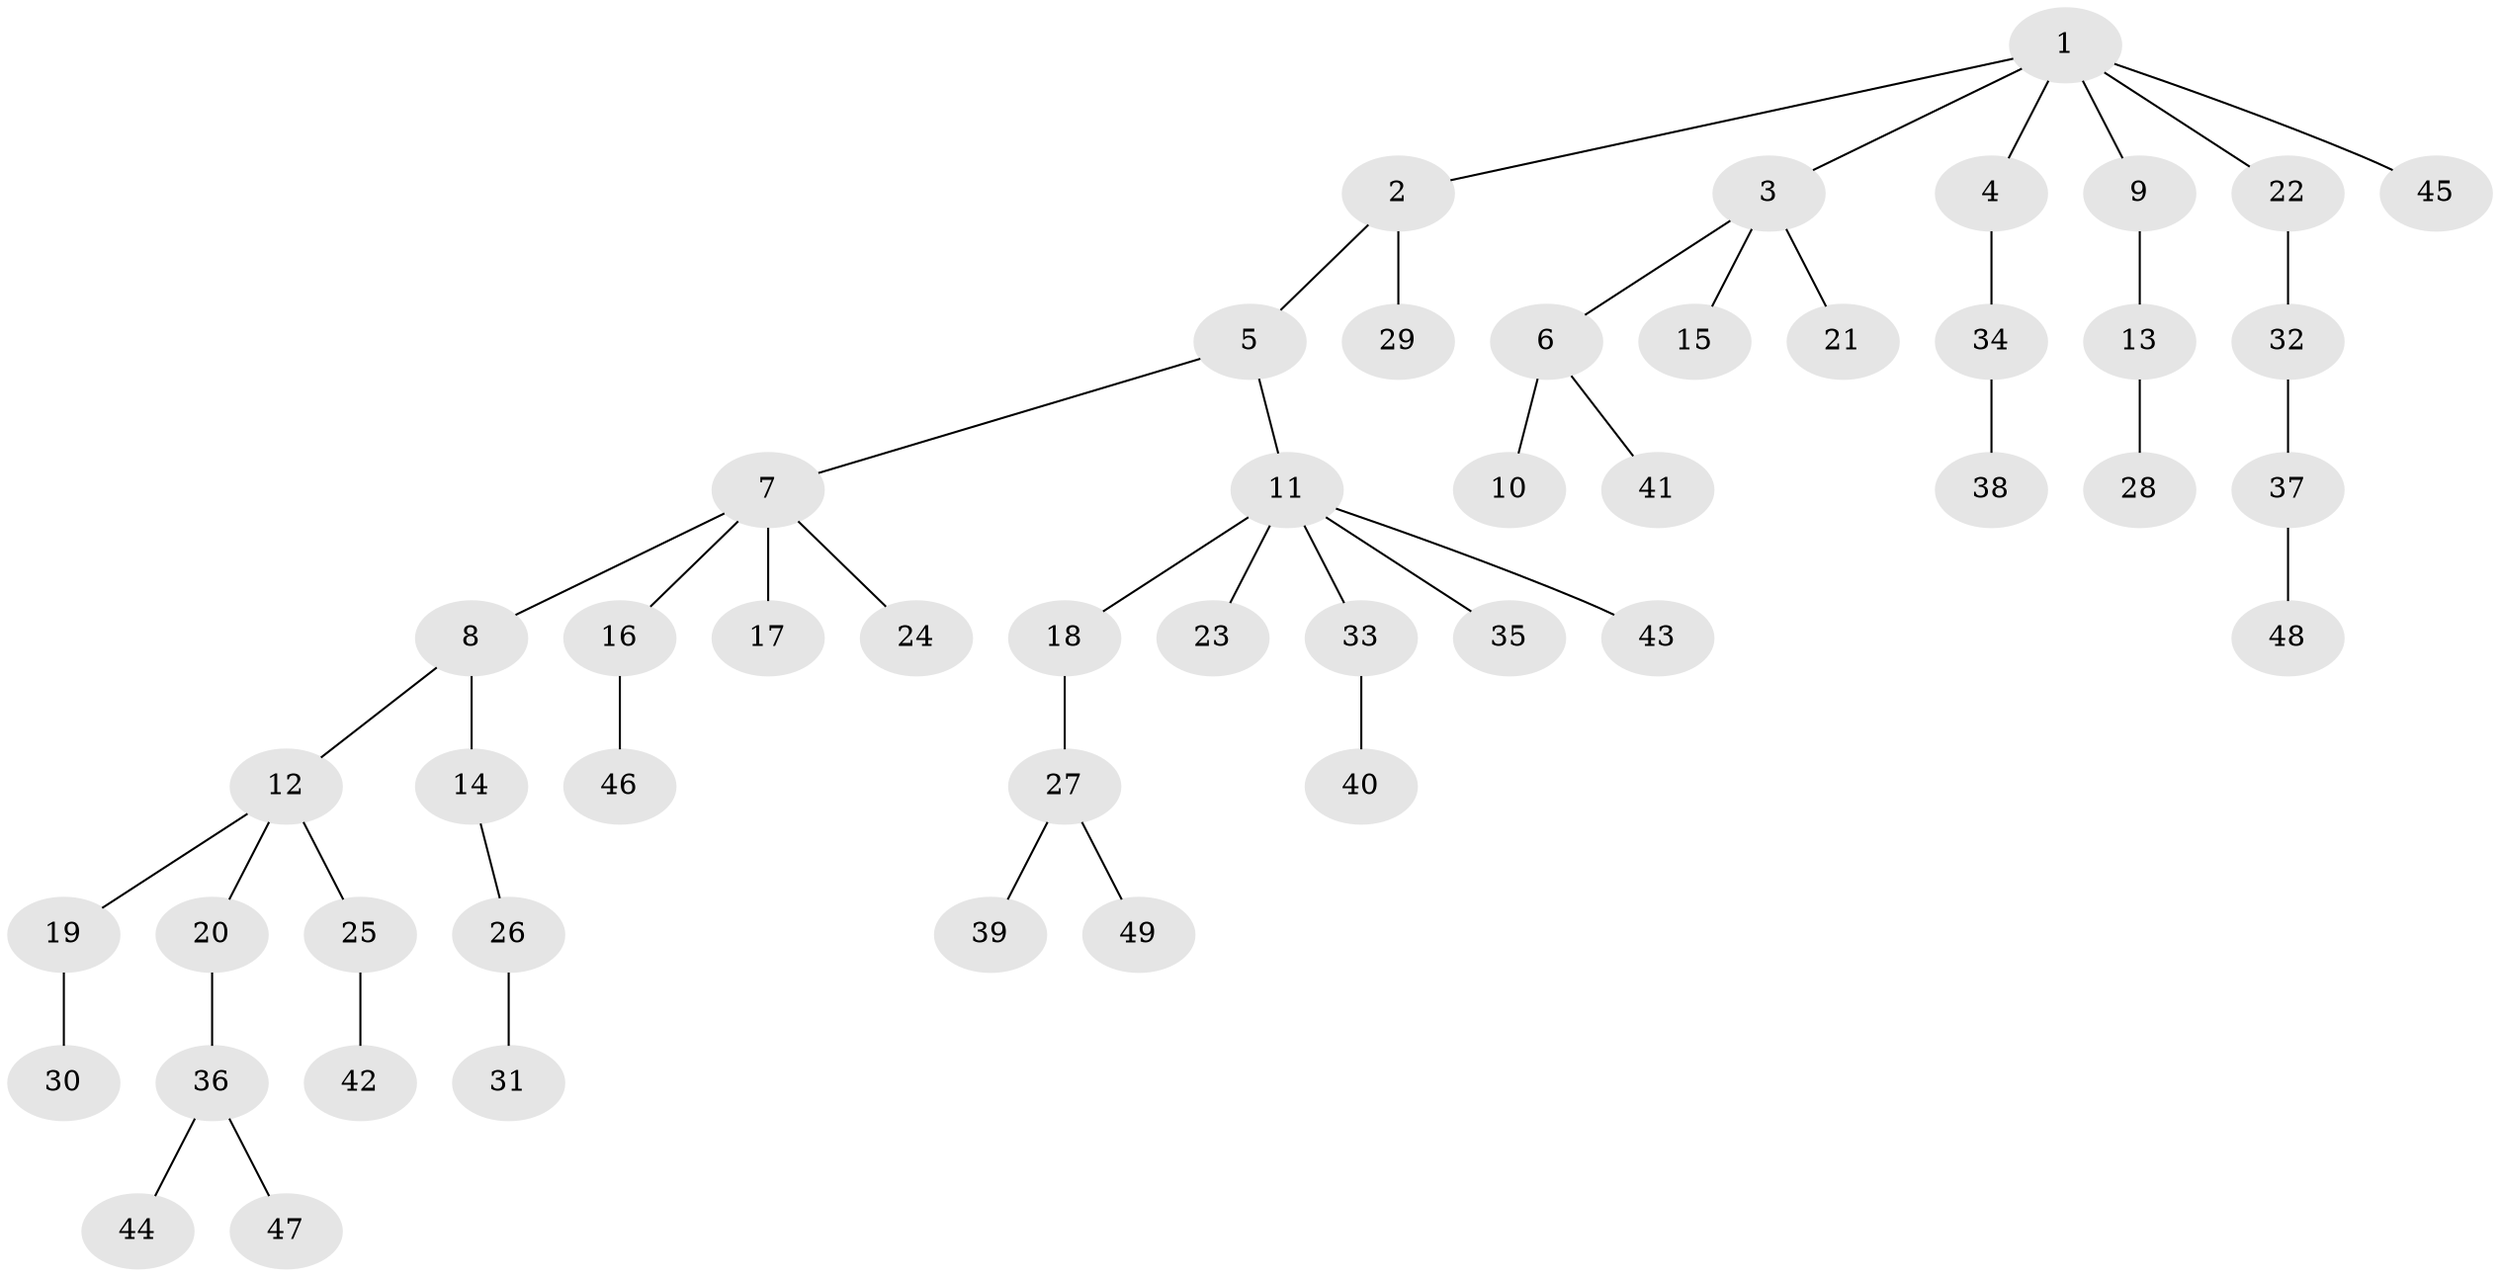 // original degree distribution, {7: 0.014705882352941176, 3: 0.07352941176470588, 5: 0.029411764705882353, 2: 0.27941176470588236, 4: 0.08823529411764706, 1: 0.5, 6: 0.014705882352941176}
// Generated by graph-tools (version 1.1) at 2025/51/03/04/25 22:51:54]
// undirected, 49 vertices, 48 edges
graph export_dot {
  node [color=gray90,style=filled];
  1;
  2;
  3;
  4;
  5;
  6;
  7;
  8;
  9;
  10;
  11;
  12;
  13;
  14;
  15;
  16;
  17;
  18;
  19;
  20;
  21;
  22;
  23;
  24;
  25;
  26;
  27;
  28;
  29;
  30;
  31;
  32;
  33;
  34;
  35;
  36;
  37;
  38;
  39;
  40;
  41;
  42;
  43;
  44;
  45;
  46;
  47;
  48;
  49;
  1 -- 2 [weight=1.0];
  1 -- 3 [weight=1.0];
  1 -- 4 [weight=1.0];
  1 -- 9 [weight=1.0];
  1 -- 22 [weight=1.0];
  1 -- 45 [weight=1.0];
  2 -- 5 [weight=1.0];
  2 -- 29 [weight=1.0];
  3 -- 6 [weight=1.0];
  3 -- 15 [weight=1.0];
  3 -- 21 [weight=1.0];
  4 -- 34 [weight=1.0];
  5 -- 7 [weight=1.0];
  5 -- 11 [weight=1.0];
  6 -- 10 [weight=1.0];
  6 -- 41 [weight=1.0];
  7 -- 8 [weight=1.0];
  7 -- 16 [weight=1.0];
  7 -- 17 [weight=1.0];
  7 -- 24 [weight=1.0];
  8 -- 12 [weight=1.0];
  8 -- 14 [weight=1.0];
  9 -- 13 [weight=1.0];
  11 -- 18 [weight=1.0];
  11 -- 23 [weight=1.0];
  11 -- 33 [weight=1.0];
  11 -- 35 [weight=1.0];
  11 -- 43 [weight=1.0];
  12 -- 19 [weight=1.0];
  12 -- 20 [weight=1.0];
  12 -- 25 [weight=1.0];
  13 -- 28 [weight=1.0];
  14 -- 26 [weight=1.0];
  16 -- 46 [weight=1.0];
  18 -- 27 [weight=1.0];
  19 -- 30 [weight=1.0];
  20 -- 36 [weight=1.0];
  22 -- 32 [weight=1.0];
  25 -- 42 [weight=1.0];
  26 -- 31 [weight=1.0];
  27 -- 39 [weight=1.0];
  27 -- 49 [weight=1.0];
  32 -- 37 [weight=1.0];
  33 -- 40 [weight=1.0];
  34 -- 38 [weight=1.0];
  36 -- 44 [weight=1.0];
  36 -- 47 [weight=1.0];
  37 -- 48 [weight=1.0];
}
